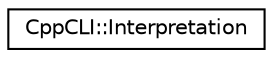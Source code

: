 digraph "Graphical Class Hierarchy"
{
 // LATEX_PDF_SIZE
  edge [fontname="Helvetica",fontsize="10",labelfontname="Helvetica",labelfontsize="10"];
  node [fontname="Helvetica",fontsize="10",shape=record];
  rankdir="LR";
  Node0 [label="CppCLI::Interpretation",height=0.2,width=0.4,color="black", fillcolor="white", style="filled",URL="$classCppCLI_1_1Interpretation.html",tooltip=" "];
}
